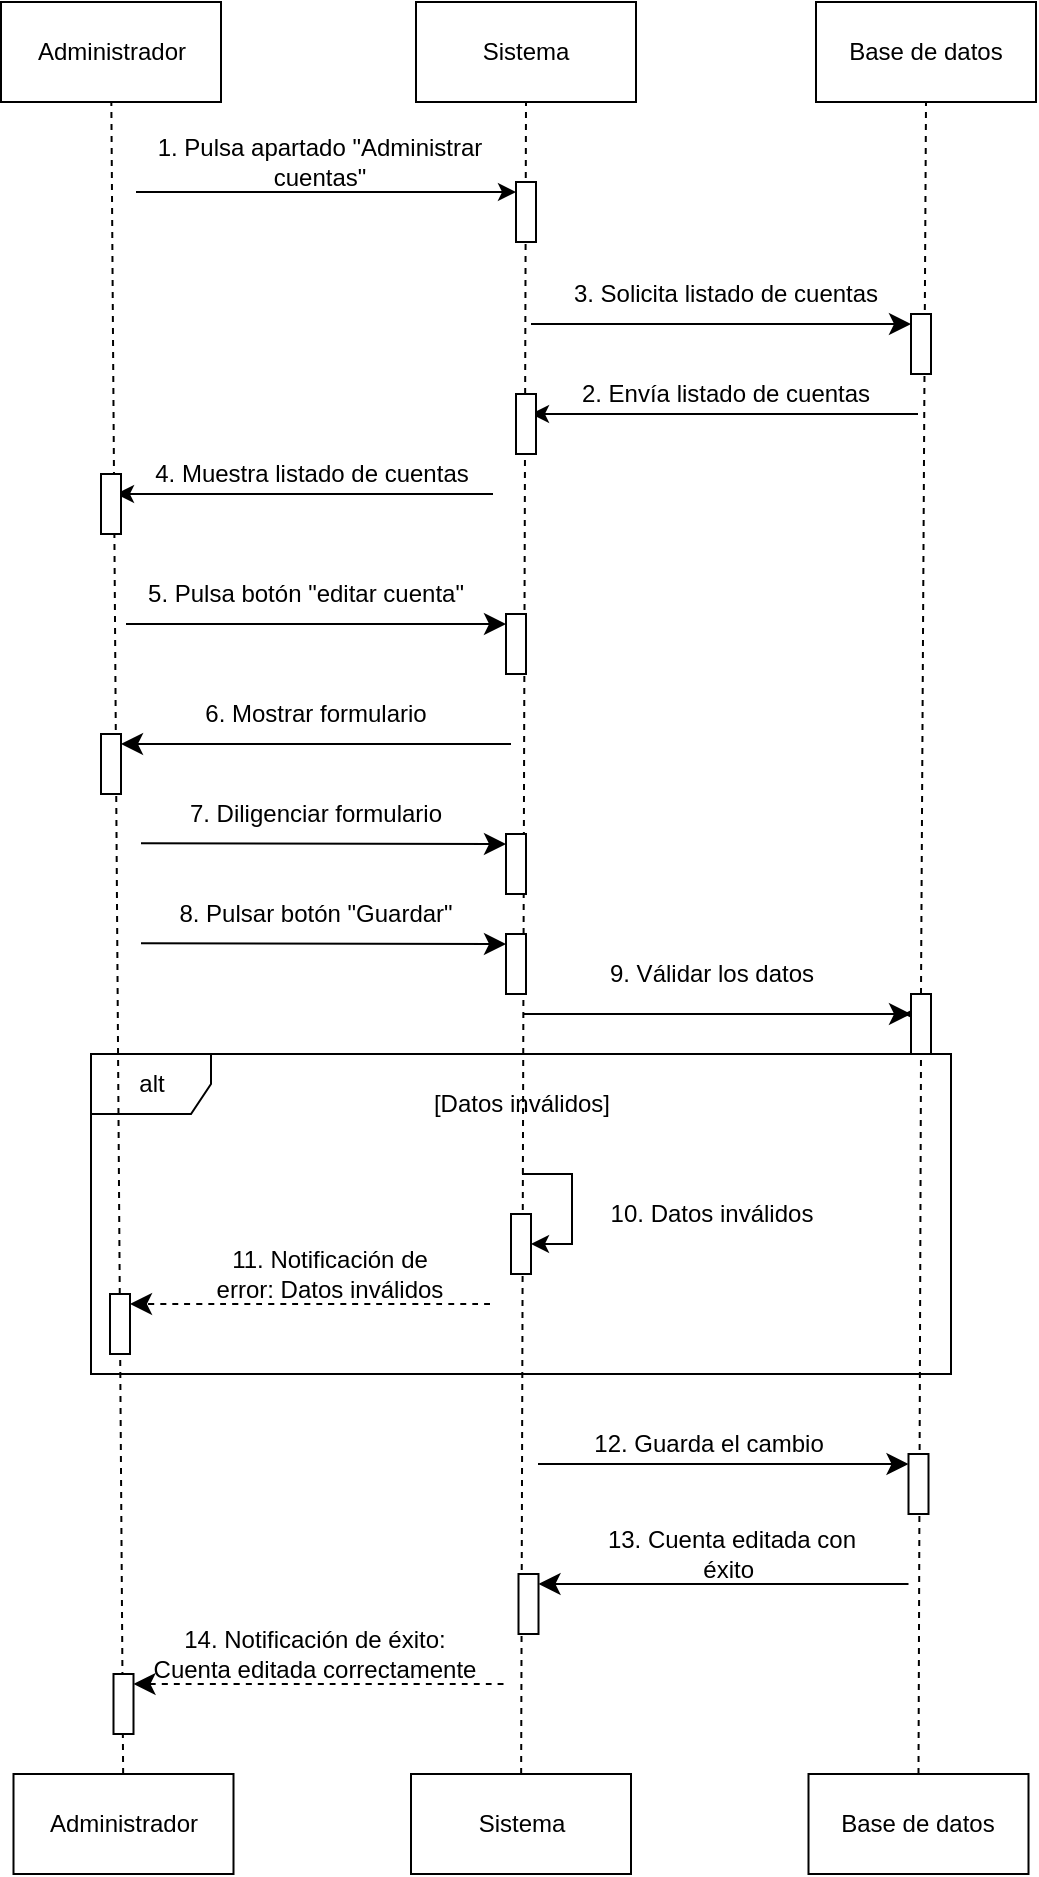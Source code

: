 <mxfile version="27.1.6">
  <diagram name="Página-1" id="As-ylru9SlLK7KS7QaXn">
    <mxGraphModel grid="1" page="1" gridSize="10" guides="1" tooltips="1" connect="1" arrows="1" fold="1" pageScale="1" pageWidth="827" pageHeight="1169" math="0" shadow="0">
      <root>
        <mxCell id="0" />
        <mxCell id="1" parent="0" />
        <mxCell id="sEuESF4rzVyC_rkCTEI_-43" value="Administrador" style="html=1;whiteSpace=wrap;" vertex="1" parent="1">
          <mxGeometry x="151.5" y="144" width="110" height="50" as="geometry" />
        </mxCell>
        <mxCell id="sEuESF4rzVyC_rkCTEI_-44" value="Sistema&lt;span style=&quot;color: rgba(0, 0, 0, 0); font-family: monospace; font-size: 0px; text-align: start; text-wrap-mode: nowrap;&quot;&gt;%3CmxGraphModel%3E%3Croot%3E%3CmxCell%20id%3D%220%22%2F%3E%3CmxCell%20id%3D%221%22%20parent%3D%220%22%2F%3E%3CmxCell%20id%3D%222%22%20value%3D%22Usuario%22%20style%3D%22html%3D1%3BwhiteSpace%3Dwrap%3B%22%20vertex%3D%221%22%20parent%3D%221%22%3E%3CmxGeometry%20x%3D%2270%22%20y%3D%2240%22%20width%3D%22110%22%20height%3D%2250%22%20as%3D%22geometry%22%2F%3E%3C%2FmxCell%3E%3C%2Froot%3E%3C%2FmxGraphModel%3E&lt;/span&gt;" style="html=1;whiteSpace=wrap;" vertex="1" parent="1">
          <mxGeometry x="359" y="144" width="110" height="50" as="geometry" />
        </mxCell>
        <mxCell id="sEuESF4rzVyC_rkCTEI_-45" value="Base de datos" style="html=1;whiteSpace=wrap;" vertex="1" parent="1">
          <mxGeometry x="559" y="144" width="110" height="50" as="geometry" />
        </mxCell>
        <mxCell id="sEuESF4rzVyC_rkCTEI_-46" value="Administrador" style="html=1;whiteSpace=wrap;" vertex="1" parent="1">
          <mxGeometry x="157.75" y="1030" width="110" height="50" as="geometry" />
        </mxCell>
        <mxCell id="sEuESF4rzVyC_rkCTEI_-47" value="Sistema&lt;span style=&quot;color: rgba(0, 0, 0, 0); font-family: monospace; font-size: 0px; text-align: start; text-wrap-mode: nowrap;&quot;&gt;%3CmxGraphModel%3E%3Croot%3E%3CmxCell%20id%3D%220%22%2F%3E%3CmxCell%20id%3D%221%22%20parent%3D%220%22%2F%3E%3CmxCell%20id%3D%222%22%20value%3D%22Usuario%22%20style%3D%22html%3D1%3BwhiteSpace%3Dwrap%3B%22%20vertex%3D%221%22%20parent%3D%221%22%3E%3CmxGeometry%20x%3D%2270%22%20y%3D%2240%22%20width%3D%22110%22%20height%3D%2250%22%20as%3D%22geometry%22%2F%3E%3C%2FmxCell%3E%3C%2Froot%3E%3C%2FmxGraphModel%3E&lt;/span&gt;" style="html=1;whiteSpace=wrap;" vertex="1" parent="1">
          <mxGeometry x="356.5" y="1030" width="110" height="50" as="geometry" />
        </mxCell>
        <mxCell id="sEuESF4rzVyC_rkCTEI_-48" value="Base de datos" style="html=1;whiteSpace=wrap;" vertex="1" parent="1">
          <mxGeometry x="555.25" y="1030" width="110" height="50" as="geometry" />
        </mxCell>
        <mxCell id="sEuESF4rzVyC_rkCTEI_-50" value="" style="endArrow=none;dashed=1;html=1;rounded=0;entryX=0.5;entryY=1;entryDx=0;entryDy=0;exitX=0.5;exitY=0;exitDx=0;exitDy=0;" edge="1" parent="1" source="sEuESF4rzVyC_rkCTEI_-57" target="sEuESF4rzVyC_rkCTEI_-45">
          <mxGeometry width="50" height="50" relative="1" as="geometry">
            <mxPoint x="429" y="554" as="sourcePoint" />
            <mxPoint x="429" y="214" as="targetPoint" />
          </mxGeometry>
        </mxCell>
        <mxCell id="sEuESF4rzVyC_rkCTEI_-51" value="" style="endArrow=none;dashed=1;html=1;rounded=0;entryX=0.5;entryY=1;entryDx=0;entryDy=0;" edge="1" parent="1" source="sEuESF4rzVyC_rkCTEI_-47" target="sEuESF4rzVyC_rkCTEI_-44">
          <mxGeometry width="50" height="50" relative="1" as="geometry">
            <mxPoint x="389" y="424" as="sourcePoint" />
            <mxPoint x="439" y="374" as="targetPoint" />
          </mxGeometry>
        </mxCell>
        <mxCell id="sEuESF4rzVyC_rkCTEI_-53" value="" style="html=1;points=[[0,0,0,0,5],[0,1,0,0,-5],[1,0,0,0,5],[1,1,0,0,-5]];perimeter=orthogonalPerimeter;outlineConnect=0;targetShapes=umlLifeline;portConstraint=eastwest;newEdgeStyle={&quot;curved&quot;:0,&quot;rounded&quot;:0};" vertex="1" parent="1">
          <mxGeometry x="409" y="234" width="10" height="30" as="geometry" />
        </mxCell>
        <mxCell id="sEuESF4rzVyC_rkCTEI_-54" value="" style="endArrow=classic;html=1;rounded=0;entryX=0;entryY=0;entryDx=0;entryDy=5;entryPerimeter=0;" edge="1" parent="1" target="sEuESF4rzVyC_rkCTEI_-53">
          <mxGeometry width="50" height="50" relative="1" as="geometry">
            <mxPoint x="219" y="239" as="sourcePoint" />
            <mxPoint x="319" y="214" as="targetPoint" />
          </mxGeometry>
        </mxCell>
        <mxCell id="sEuESF4rzVyC_rkCTEI_-55" value="1. Pulsa apartado &quot;Administrar cuentas&quot;" style="text;html=1;align=center;verticalAlign=middle;whiteSpace=wrap;rounded=0;" vertex="1" parent="1">
          <mxGeometry x="226" y="214" width="170" height="20" as="geometry" />
        </mxCell>
        <mxCell id="sEuESF4rzVyC_rkCTEI_-56" value="" style="endArrow=none;dashed=1;html=1;rounded=0;entryX=0.5;entryY=1;entryDx=0;entryDy=0;exitX=0.5;exitY=0;exitDx=0;exitDy=0;" edge="1" parent="1" source="sEuESF4rzVyC_rkCTEI_-48" target="sEuESF4rzVyC_rkCTEI_-57">
          <mxGeometry width="50" height="50" relative="1" as="geometry">
            <mxPoint x="611.5" y="680" as="sourcePoint" />
            <mxPoint x="611.5" y="340" as="targetPoint" />
          </mxGeometry>
        </mxCell>
        <mxCell id="sEuESF4rzVyC_rkCTEI_-58" value="" style="endArrow=classic;html=1;rounded=0;entryX=1;entryY=0;entryDx=0;entryDy=5;entryPerimeter=0;edgeStyle=orthogonalEdgeStyle;" edge="1" parent="1">
          <mxGeometry width="50" height="50" relative="1" as="geometry">
            <mxPoint x="397.5" y="390" as="sourcePoint" />
            <mxPoint x="209" y="390" as="targetPoint" />
          </mxGeometry>
        </mxCell>
        <mxCell id="sEuESF4rzVyC_rkCTEI_-59" value="4. Muestra listado de cuentas" style="text;html=1;align=center;verticalAlign=middle;whiteSpace=wrap;rounded=0;" vertex="1" parent="1">
          <mxGeometry x="221.5" y="370" width="170" height="20" as="geometry" />
        </mxCell>
        <mxCell id="sEuESF4rzVyC_rkCTEI_-60" value="alt" style="shape=umlFrame;whiteSpace=wrap;html=1;pointerEvents=0;" vertex="1" parent="1">
          <mxGeometry x="196.5" y="670" width="430" height="160" as="geometry" />
        </mxCell>
        <mxCell id="sEuESF4rzVyC_rkCTEI_-76" value="11. Notificación de error: Datos inválidos" style="text;html=1;align=center;verticalAlign=middle;whiteSpace=wrap;rounded=0;" vertex="1" parent="1">
          <mxGeometry x="256" y="770" width="120" height="20" as="geometry" />
        </mxCell>
        <mxCell id="sEuESF4rzVyC_rkCTEI_-90" value="" style="endArrow=classic;html=1;rounded=0;fontSize=12;startSize=8;endSize=8;curved=1;entryX=0;entryY=0;entryDx=0;entryDy=5;entryPerimeter=0;" edge="1" parent="1" target="PIZJTlaF9zVv3FLmut8E-2">
          <mxGeometry width="50" height="50" relative="1" as="geometry">
            <mxPoint x="214" y="455" as="sourcePoint" />
            <mxPoint x="210.25" y="535" as="targetPoint" />
          </mxGeometry>
        </mxCell>
        <mxCell id="sEuESF4rzVyC_rkCTEI_-91" value="5. Pulsa botón &quot;editar cuenta&quot;" style="text;html=1;align=center;verticalAlign=middle;whiteSpace=wrap;rounded=0;" vertex="1" parent="1">
          <mxGeometry x="209" y="430" width="190" height="20" as="geometry" />
        </mxCell>
        <mxCell id="sEuESF4rzVyC_rkCTEI_-92" value="" style="endArrow=classic;html=1;rounded=0;fontSize=12;startSize=8;endSize=8;curved=1;entryX=0;entryY=0;entryDx=0;entryDy=5;entryPerimeter=0;" edge="1" parent="1" target="rNEecWrONa_Ac2TW8NI7-1">
          <mxGeometry width="50" height="50" relative="1" as="geometry">
            <mxPoint x="221.5" y="614.58" as="sourcePoint" />
            <mxPoint x="401.5" y="614.58" as="targetPoint" />
          </mxGeometry>
        </mxCell>
        <mxCell id="sEuESF4rzVyC_rkCTEI_-97" value="8. Pulsar botón &quot;Guardar&quot;" style="text;html=1;align=center;verticalAlign=middle;whiteSpace=wrap;rounded=0;" vertex="1" parent="1">
          <mxGeometry x="234.5" y="590" width="148" height="20" as="geometry" />
        </mxCell>
        <mxCell id="sEuESF4rzVyC_rkCTEI_-98" value="9. Válidar los datos" style="text;html=1;align=center;verticalAlign=middle;whiteSpace=wrap;rounded=0;" vertex="1" parent="1">
          <mxGeometry x="436.5" y="620" width="140" height="20" as="geometry" />
        </mxCell>
        <mxCell id="sEuESF4rzVyC_rkCTEI_-100" value="" style="endArrow=classic;html=1;rounded=0;fontSize=12;startSize=8;endSize=8;curved=1;entryX=0;entryY=0;entryDx=0;entryDy=5;entryPerimeter=0;" edge="1" parent="1" source="sEuESF4rzVyC_rkCTEI_-57">
          <mxGeometry width="50" height="50" relative="1" as="geometry">
            <mxPoint x="412.75" y="650" as="sourcePoint" />
            <mxPoint x="602.75" y="650" as="targetPoint" />
          </mxGeometry>
        </mxCell>
        <mxCell id="sEuESF4rzVyC_rkCTEI_-101" value="" style="endArrow=classic;html=1;rounded=0;fontSize=12;startSize=8;endSize=8;curved=1;" edge="1" parent="1" target="sEuESF4rzVyC_rkCTEI_-57">
          <mxGeometry width="50" height="50" relative="1" as="geometry">
            <mxPoint x="412.75" y="650" as="sourcePoint" />
            <mxPoint x="602.75" y="650" as="targetPoint" />
          </mxGeometry>
        </mxCell>
        <mxCell id="sEuESF4rzVyC_rkCTEI_-57" value="" style="html=1;points=[[0,0,0,0,5],[0,1,0,0,-5],[1,0,0,0,5],[1,1,0,0,-5]];perimeter=orthogonalPerimeter;outlineConnect=0;targetShapes=umlLifeline;portConstraint=eastwest;newEdgeStyle={&quot;curved&quot;:0,&quot;rounded&quot;:0};" vertex="1" parent="1">
          <mxGeometry x="606.5" y="640" width="10" height="30" as="geometry" />
        </mxCell>
        <mxCell id="sEuESF4rzVyC_rkCTEI_-61" value="[Datos inválidos]" style="text;html=1;align=center;verticalAlign=middle;whiteSpace=wrap;rounded=0;" vertex="1" parent="1">
          <mxGeometry x="352.75" y="680" width="117.5" height="30" as="geometry" />
        </mxCell>
        <mxCell id="sEuESF4rzVyC_rkCTEI_-128" value="" style="endArrow=classic;html=1;rounded=0;fontSize=12;startSize=8;endSize=8;curved=1;entryX=1;entryY=0;entryDx=0;entryDy=5;entryPerimeter=0;dashed=1;" edge="1" parent="1" target="rNEecWrONa_Ac2TW8NI7-13">
          <mxGeometry width="50" height="50" relative="1" as="geometry">
            <mxPoint x="396" y="795" as="sourcePoint" />
            <mxPoint x="216" y="800" as="targetPoint" />
          </mxGeometry>
        </mxCell>
        <mxCell id="sEuESF4rzVyC_rkCTEI_-138" value="" style="endArrow=classic;html=1;rounded=0;fontSize=12;startSize=8;endSize=8;curved=1;entryX=0;entryY=0;entryDx=0;entryDy=5;entryPerimeter=0;" edge="1" parent="1" target="sEuESF4rzVyC_rkCTEI_-139">
          <mxGeometry width="50" height="50" relative="1" as="geometry">
            <mxPoint x="420" y="875" as="sourcePoint" />
            <mxPoint x="597.75" y="880" as="targetPoint" />
          </mxGeometry>
        </mxCell>
        <mxCell id="sEuESF4rzVyC_rkCTEI_-139" value="" style="html=1;points=[[0,0,0,0,5],[0,1,0,0,-5],[1,0,0,0,5],[1,1,0,0,-5]];perimeter=orthogonalPerimeter;outlineConnect=0;targetShapes=umlLifeline;portConstraint=eastwest;newEdgeStyle={&quot;curved&quot;:0,&quot;rounded&quot;:0};" vertex="1" parent="1">
          <mxGeometry x="605.25" y="870" width="10" height="30" as="geometry" />
        </mxCell>
        <mxCell id="sEuESF4rzVyC_rkCTEI_-141" value="12. Guarda el cambio" style="text;html=1;align=center;verticalAlign=middle;resizable=0;points=[];autosize=1;strokeColor=none;fillColor=none;" vertex="1" parent="1">
          <mxGeometry x="435.25" y="850" width="140" height="30" as="geometry" />
        </mxCell>
        <mxCell id="PIZJTlaF9zVv3FLmut8E-2" value="" style="html=1;points=[[0,0,0,0,5],[0,1,0,0,-5],[1,0,0,0,5],[1,1,0,0,-5]];perimeter=orthogonalPerimeter;outlineConnect=0;targetShapes=umlLifeline;portConstraint=eastwest;newEdgeStyle={&quot;curved&quot;:0,&quot;rounded&quot;:0};" vertex="1" parent="1">
          <mxGeometry x="404" y="450" width="10" height="30" as="geometry" />
        </mxCell>
        <mxCell id="rNEecWrONa_Ac2TW8NI7-1" value="" style="html=1;points=[[0,0,0,0,5],[0,1,0,0,-5],[1,0,0,0,5],[1,1,0,0,-5]];perimeter=orthogonalPerimeter;outlineConnect=0;targetShapes=umlLifeline;portConstraint=eastwest;newEdgeStyle={&quot;curved&quot;:0,&quot;rounded&quot;:0};" vertex="1" parent="1">
          <mxGeometry x="404" y="610" width="10" height="30" as="geometry" />
        </mxCell>
        <mxCell id="rNEecWrONa_Ac2TW8NI7-3" value="" style="endArrow=classic;html=1;rounded=0;fontSize=12;startSize=8;endSize=8;curved=1;entryX=1;entryY=0;entryDx=0;entryDy=5;entryPerimeter=0;" edge="1" parent="1" target="rNEecWrONa_Ac2TW8NI7-5">
          <mxGeometry width="50" height="50" relative="1" as="geometry">
            <mxPoint x="406.5" y="515" as="sourcePoint" />
            <mxPoint x="401.5" y="514.58" as="targetPoint" />
          </mxGeometry>
        </mxCell>
        <mxCell id="rNEecWrONa_Ac2TW8NI7-4" value="6. Mostrar formulario" style="text;html=1;align=center;verticalAlign=middle;whiteSpace=wrap;rounded=0;" vertex="1" parent="1">
          <mxGeometry x="234.5" y="490" width="148" height="20" as="geometry" />
        </mxCell>
        <mxCell id="rNEecWrONa_Ac2TW8NI7-6" value="" style="endArrow=none;dashed=1;html=1;rounded=0;" edge="1" parent="1" source="sEuESF4rzVyC_rkCTEI_-46" target="sEuESF4rzVyC_rkCTEI_-43">
          <mxGeometry width="50" height="50" relative="1" as="geometry">
            <mxPoint x="211.5" y="1110" as="sourcePoint" />
            <mxPoint x="206.5" y="450" as="targetPoint" />
          </mxGeometry>
        </mxCell>
        <mxCell id="rNEecWrONa_Ac2TW8NI7-5" value="" style="html=1;points=[[0,0,0,0,5],[0,1,0,0,-5],[1,0,0,0,5],[1,1,0,0,-5]];perimeter=orthogonalPerimeter;outlineConnect=0;targetShapes=umlLifeline;portConstraint=eastwest;newEdgeStyle={&quot;curved&quot;:0,&quot;rounded&quot;:0};" vertex="1" parent="1">
          <mxGeometry x="201.5" y="510" width="10" height="30" as="geometry" />
        </mxCell>
        <mxCell id="rNEecWrONa_Ac2TW8NI7-10" value="" style="endArrow=classic;html=1;rounded=0;fontSize=12;startSize=8;endSize=8;curved=1;entryX=0;entryY=0;entryDx=0;entryDy=5;entryPerimeter=0;" edge="1" parent="1" target="rNEecWrONa_Ac2TW8NI7-12">
          <mxGeometry width="50" height="50" relative="1" as="geometry">
            <mxPoint x="221.5" y="564.58" as="sourcePoint" />
            <mxPoint x="401.5" y="564.58" as="targetPoint" />
          </mxGeometry>
        </mxCell>
        <mxCell id="rNEecWrONa_Ac2TW8NI7-11" value="7. Diligenciar formulario" style="text;html=1;align=center;verticalAlign=middle;whiteSpace=wrap;rounded=0;" vertex="1" parent="1">
          <mxGeometry x="234.5" y="540" width="148" height="20" as="geometry" />
        </mxCell>
        <mxCell id="rNEecWrONa_Ac2TW8NI7-12" value="" style="html=1;points=[[0,0,0,0,5],[0,1,0,0,-5],[1,0,0,0,5],[1,1,0,0,-5]];perimeter=orthogonalPerimeter;outlineConnect=0;targetShapes=umlLifeline;portConstraint=eastwest;newEdgeStyle={&quot;curved&quot;:0,&quot;rounded&quot;:0};" vertex="1" parent="1">
          <mxGeometry x="404" y="560" width="10" height="30" as="geometry" />
        </mxCell>
        <mxCell id="rNEecWrONa_Ac2TW8NI7-13" value="" style="html=1;points=[[0,0,0,0,5],[0,1,0,0,-5],[1,0,0,0,5],[1,1,0,0,-5]];perimeter=orthogonalPerimeter;outlineConnect=0;targetShapes=umlLifeline;portConstraint=eastwest;newEdgeStyle={&quot;curved&quot;:0,&quot;rounded&quot;:0};" vertex="1" parent="1">
          <mxGeometry x="206" y="790" width="10" height="30" as="geometry" />
        </mxCell>
        <mxCell id="rNEecWrONa_Ac2TW8NI7-20" value="" style="endArrow=classic;html=1;rounded=0;fontSize=12;startSize=8;endSize=8;curved=1;entryX=1;entryY=0;entryDx=0;entryDy=5;entryPerimeter=0;" edge="1" parent="1" target="rNEecWrONa_Ac2TW8NI7-22">
          <mxGeometry width="50" height="50" relative="1" as="geometry">
            <mxPoint x="605.25" y="935" as="sourcePoint" />
            <mxPoint x="610.25" y="934.58" as="targetPoint" />
          </mxGeometry>
        </mxCell>
        <mxCell id="rNEecWrONa_Ac2TW8NI7-21" value="13. Cuenta editada con éxito&amp;nbsp;" style="text;html=1;align=center;verticalAlign=middle;whiteSpace=wrap;rounded=0;" vertex="1" parent="1">
          <mxGeometry x="443.25" y="910" width="148" height="20" as="geometry" />
        </mxCell>
        <mxCell id="rNEecWrONa_Ac2TW8NI7-22" value="" style="html=1;points=[[0,0,0,0,5],[0,1,0,0,-5],[1,0,0,0,5],[1,1,0,0,-5]];perimeter=orthogonalPerimeter;outlineConnect=0;targetShapes=umlLifeline;portConstraint=eastwest;newEdgeStyle={&quot;curved&quot;:0,&quot;rounded&quot;:0};" vertex="1" parent="1">
          <mxGeometry x="410.25" y="930" width="10" height="30" as="geometry" />
        </mxCell>
        <mxCell id="rNEecWrONa_Ac2TW8NI7-23" value="" style="endArrow=classic;html=1;rounded=0;fontSize=12;startSize=8;endSize=8;curved=1;entryX=1;entryY=0;entryDx=0;entryDy=5;entryPerimeter=0;dashed=1;" edge="1" parent="1" target="rNEecWrONa_Ac2TW8NI7-25">
          <mxGeometry width="50" height="50" relative="1" as="geometry">
            <mxPoint x="402.75" y="985" as="sourcePoint" />
            <mxPoint x="407.75" y="984.58" as="targetPoint" />
          </mxGeometry>
        </mxCell>
        <mxCell id="rNEecWrONa_Ac2TW8NI7-24" value="14. Notificación de éxito: Cuenta editada correctamente" style="text;html=1;align=center;verticalAlign=middle;whiteSpace=wrap;rounded=0;" vertex="1" parent="1">
          <mxGeometry x="225.75" y="960" width="164.5" height="20" as="geometry" />
        </mxCell>
        <mxCell id="rNEecWrONa_Ac2TW8NI7-25" value="" style="html=1;points=[[0,0,0,0,5],[0,1,0,0,-5],[1,0,0,0,5],[1,1,0,0,-5]];perimeter=orthogonalPerimeter;outlineConnect=0;targetShapes=umlLifeline;portConstraint=eastwest;newEdgeStyle={&quot;curved&quot;:0,&quot;rounded&quot;:0};" vertex="1" parent="1">
          <mxGeometry x="207.75" y="980" width="10" height="30" as="geometry" />
        </mxCell>
        <mxCell id="k8qL8TnDpMVpf1mI0kJp-4" value="" style="endArrow=classic;html=1;rounded=0;entryX=1;entryY=0;entryDx=0;entryDy=5;entryPerimeter=0;edgeStyle=orthogonalEdgeStyle;" edge="1" parent="1">
          <mxGeometry width="50" height="50" relative="1" as="geometry">
            <mxPoint x="610" y="350" as="sourcePoint" />
            <mxPoint x="416.5" y="350" as="targetPoint" />
          </mxGeometry>
        </mxCell>
        <mxCell id="k8qL8TnDpMVpf1mI0kJp-5" value="2. Envía listado de cuentas" style="text;html=1;align=center;verticalAlign=middle;whiteSpace=wrap;rounded=0;" vertex="1" parent="1">
          <mxGeometry x="429" y="330" width="170" height="20" as="geometry" />
        </mxCell>
        <mxCell id="k8qL8TnDpMVpf1mI0kJp-6" value="" style="html=1;points=[[0,0,0,0,5],[0,1,0,0,-5],[1,0,0,0,5],[1,1,0,0,-5]];perimeter=orthogonalPerimeter;outlineConnect=0;targetShapes=umlLifeline;portConstraint=eastwest;newEdgeStyle={&quot;curved&quot;:0,&quot;rounded&quot;:0};" vertex="1" parent="1">
          <mxGeometry x="409" y="340" width="10" height="30" as="geometry" />
        </mxCell>
        <mxCell id="k8qL8TnDpMVpf1mI0kJp-7" value="" style="endArrow=classic;html=1;rounded=0;fontSize=12;startSize=8;endSize=8;curved=1;entryX=0;entryY=0;entryDx=0;entryDy=5;entryPerimeter=0;" edge="1" parent="1" target="k8qL8TnDpMVpf1mI0kJp-9">
          <mxGeometry width="50" height="50" relative="1" as="geometry">
            <mxPoint x="416.5" y="305" as="sourcePoint" />
            <mxPoint x="412.75" y="385" as="targetPoint" />
          </mxGeometry>
        </mxCell>
        <mxCell id="k8qL8TnDpMVpf1mI0kJp-8" value="3. Solicita listado de cuentas" style="text;html=1;align=center;verticalAlign=middle;whiteSpace=wrap;rounded=0;" vertex="1" parent="1">
          <mxGeometry x="419" y="280" width="190" height="20" as="geometry" />
        </mxCell>
        <mxCell id="k8qL8TnDpMVpf1mI0kJp-9" value="" style="html=1;points=[[0,0,0,0,5],[0,1,0,0,-5],[1,0,0,0,5],[1,1,0,0,-5]];perimeter=orthogonalPerimeter;outlineConnect=0;targetShapes=umlLifeline;portConstraint=eastwest;newEdgeStyle={&quot;curved&quot;:0,&quot;rounded&quot;:0};" vertex="1" parent="1">
          <mxGeometry x="606.5" y="300" width="10" height="30" as="geometry" />
        </mxCell>
        <mxCell id="sEuESF4rzVyC_rkCTEI_-86" value="" style="html=1;points=[[0,0,0,0,5],[0,1,0,0,-5],[1,0,0,0,5],[1,1,0,0,-5]];perimeter=orthogonalPerimeter;outlineConnect=0;targetShapes=umlLifeline;portConstraint=eastwest;newEdgeStyle={&quot;curved&quot;:0,&quot;rounded&quot;:0};" vertex="1" parent="1">
          <mxGeometry x="201.5" y="380" width="10" height="30" as="geometry" />
        </mxCell>
        <mxCell id="k8qL8TnDpMVpf1mI0kJp-19" style="rounded=0;orthogonalLoop=1;jettySize=auto;html=1;edgeStyle=orthogonalEdgeStyle;" edge="1" parent="1" target="k8qL8TnDpMVpf1mI0kJp-17">
          <mxGeometry relative="1" as="geometry">
            <mxPoint x="412" y="730" as="sourcePoint" />
            <Array as="points">
              <mxPoint x="412" y="730" />
              <mxPoint x="437" y="730" />
              <mxPoint x="437" y="765" />
            </Array>
          </mxGeometry>
        </mxCell>
        <mxCell id="k8qL8TnDpMVpf1mI0kJp-17" value="" style="html=1;points=[[0,0,0,0,5],[0,1,0,0,-5],[1,0,0,0,5],[1,1,0,0,-5]];perimeter=orthogonalPerimeter;outlineConnect=0;targetShapes=umlLifeline;portConstraint=eastwest;newEdgeStyle={&quot;curved&quot;:0,&quot;rounded&quot;:0};" vertex="1" parent="1">
          <mxGeometry x="406.5" y="750" width="10" height="30" as="geometry" />
        </mxCell>
        <mxCell id="k8qL8TnDpMVpf1mI0kJp-20" value="10. Datos inválidos" style="text;html=1;align=center;verticalAlign=middle;whiteSpace=wrap;rounded=0;" vertex="1" parent="1">
          <mxGeometry x="446.5" y="740" width="120" height="20" as="geometry" />
        </mxCell>
      </root>
    </mxGraphModel>
  </diagram>
</mxfile>

